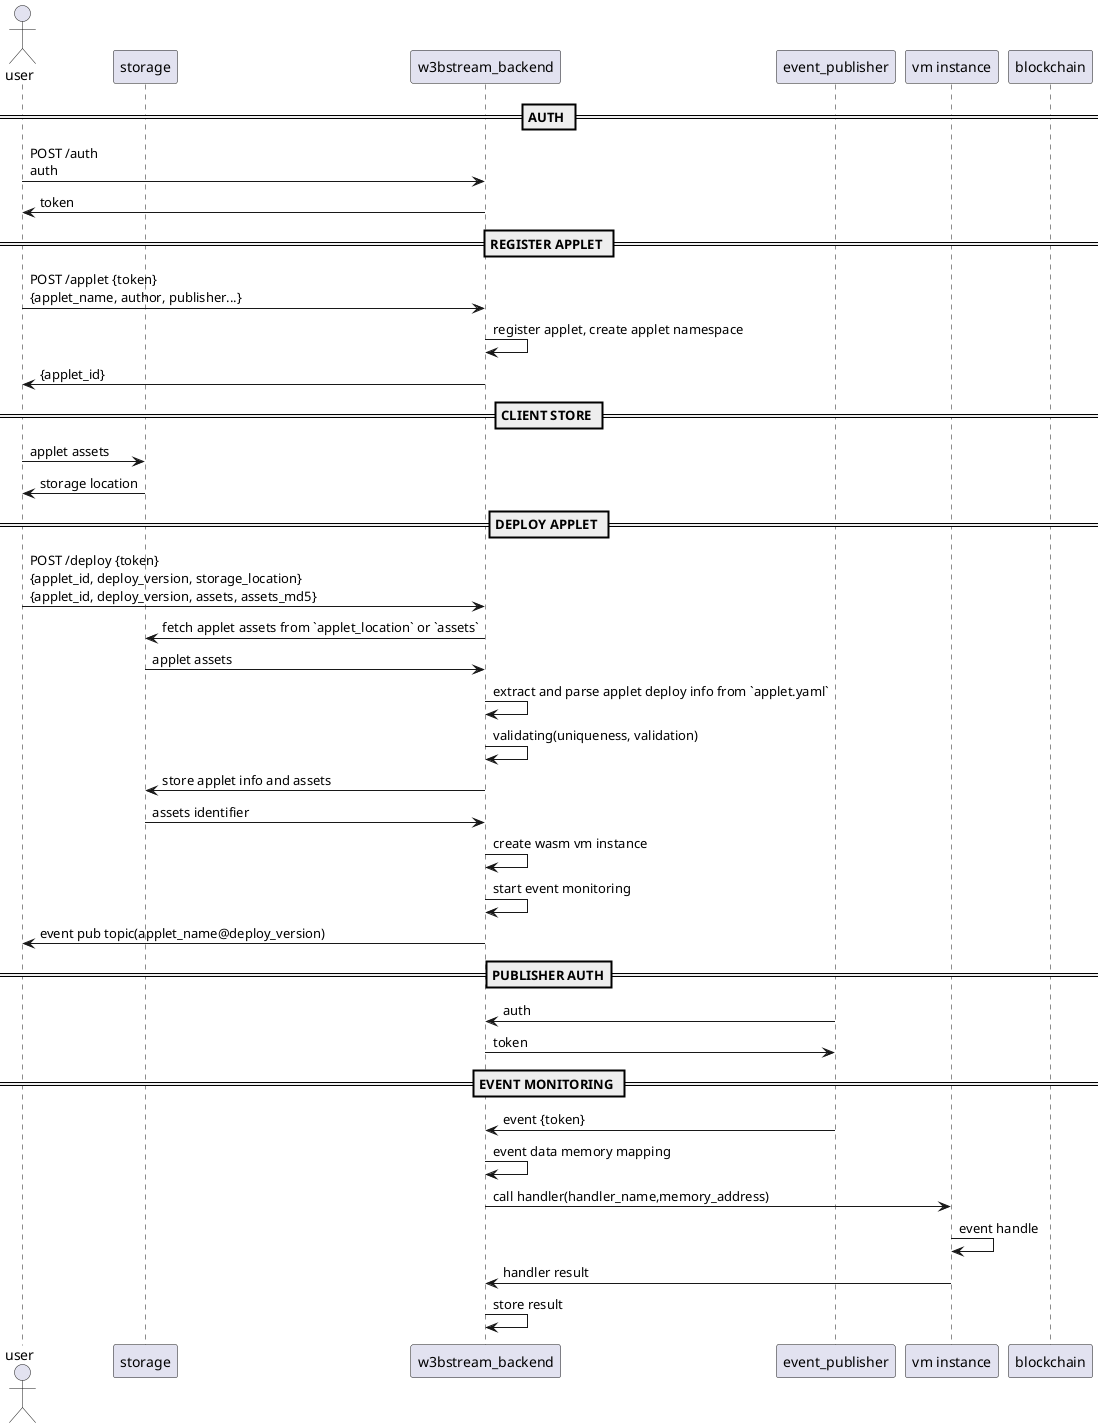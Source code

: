 @startuml

actor       "user"              as cli
participant "storage"           as fs
participant "w3bstream_backend" as srv
participant "event_publisher"   as pub
participant "vm instance"       as vm
participant "blockchain"        as bc

== AUTH ==

cli -> srv: POST /auth\nauth
srv -> cli: token

== REGISTER APPLET ==

cli -> srv: POST /applet {token}\n{applet_name, author, publisher...}
srv -> srv: register applet, create applet namespace
srv -> cli: {applet_id}

== CLIENT STORE ==

cli -> fs: applet assets
fs -> cli: storage location

== DEPLOY APPLET ==

cli -> srv: POST /deploy {token}\n{applet_id, deploy_version, storage_location}\n{applet_id, deploy_version, assets, assets_md5}
srv -> fs:  fetch applet assets from `applet_location` or `assets`
fs -> srv:  applet assets
srv -> srv: extract and parse applet deploy info from `applet.yaml`
srv -> srv: validating(uniqueness, validation)
srv -> fs:  store applet info and assets
fs -> srv:  assets identifier

srv -> srv: create wasm vm instance
srv -> srv: start event monitoring
srv -> cli: event pub topic(applet_name@deploy_version)

== PUBLISHER AUTH==

pub -> srv: auth
srv -> pub: token

== EVENT MONITORING ==

pub -> srv: event {token}
srv -> srv: event data memory mapping
srv -> vm : call handler(handler_name,memory_address)
vm  -> vm : event handle
vm  -> srv: handler result
srv -> srv: store result

@enduml